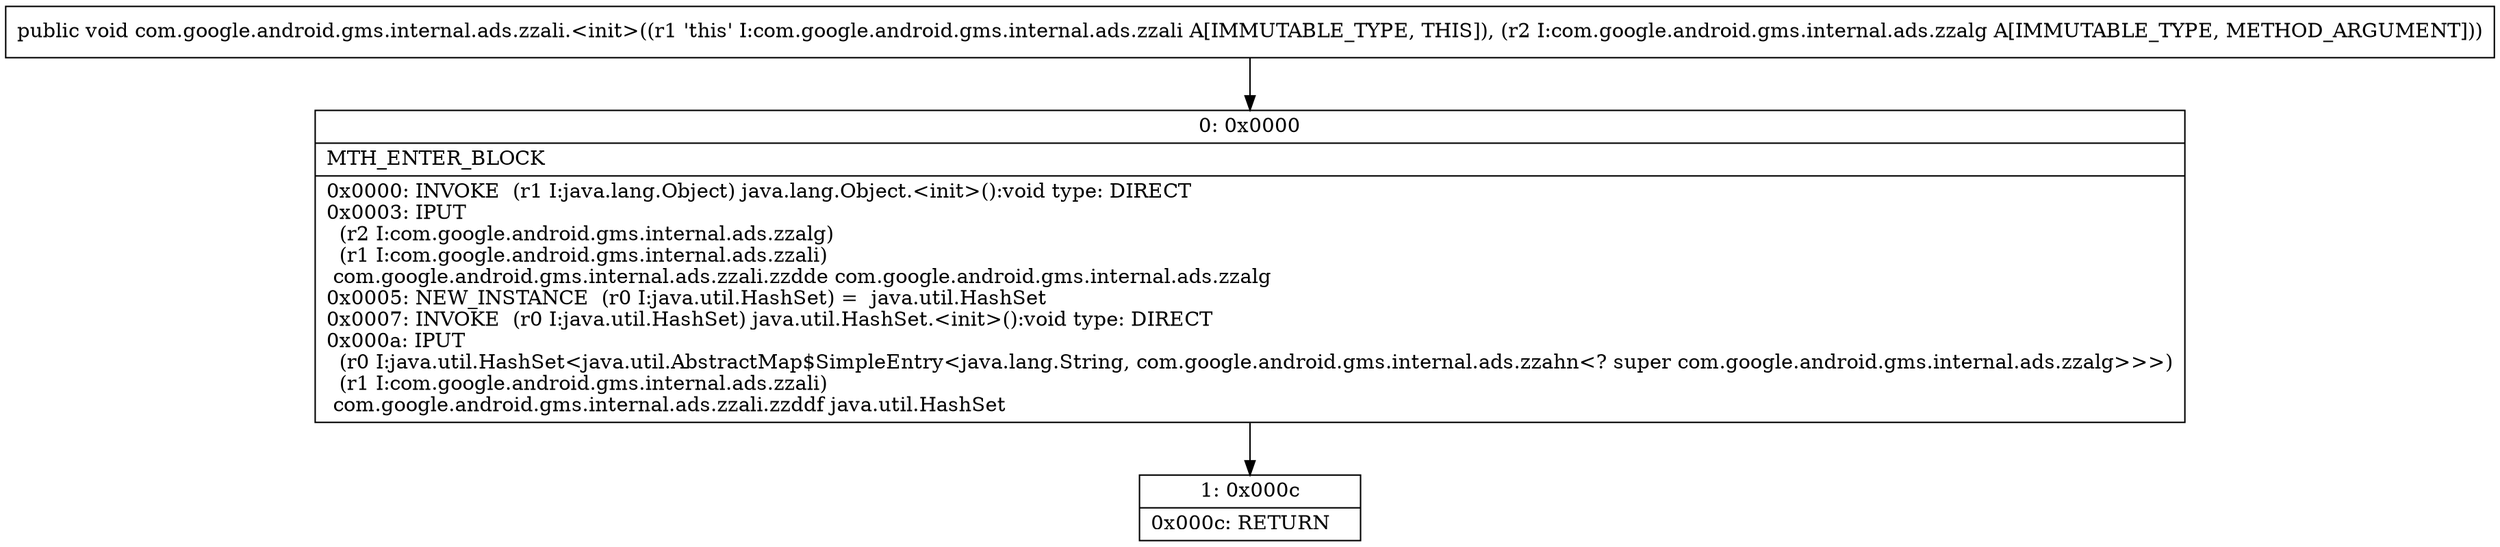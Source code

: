 digraph "CFG forcom.google.android.gms.internal.ads.zzali.\<init\>(Lcom\/google\/android\/gms\/internal\/ads\/zzalg;)V" {
Node_0 [shape=record,label="{0\:\ 0x0000|MTH_ENTER_BLOCK\l|0x0000: INVOKE  (r1 I:java.lang.Object) java.lang.Object.\<init\>():void type: DIRECT \l0x0003: IPUT  \l  (r2 I:com.google.android.gms.internal.ads.zzalg)\l  (r1 I:com.google.android.gms.internal.ads.zzali)\l com.google.android.gms.internal.ads.zzali.zzdde com.google.android.gms.internal.ads.zzalg \l0x0005: NEW_INSTANCE  (r0 I:java.util.HashSet) =  java.util.HashSet \l0x0007: INVOKE  (r0 I:java.util.HashSet) java.util.HashSet.\<init\>():void type: DIRECT \l0x000a: IPUT  \l  (r0 I:java.util.HashSet\<java.util.AbstractMap$SimpleEntry\<java.lang.String, com.google.android.gms.internal.ads.zzahn\<? super com.google.android.gms.internal.ads.zzalg\>\>\>)\l  (r1 I:com.google.android.gms.internal.ads.zzali)\l com.google.android.gms.internal.ads.zzali.zzddf java.util.HashSet \l}"];
Node_1 [shape=record,label="{1\:\ 0x000c|0x000c: RETURN   \l}"];
MethodNode[shape=record,label="{public void com.google.android.gms.internal.ads.zzali.\<init\>((r1 'this' I:com.google.android.gms.internal.ads.zzali A[IMMUTABLE_TYPE, THIS]), (r2 I:com.google.android.gms.internal.ads.zzalg A[IMMUTABLE_TYPE, METHOD_ARGUMENT])) }"];
MethodNode -> Node_0;
Node_0 -> Node_1;
}

